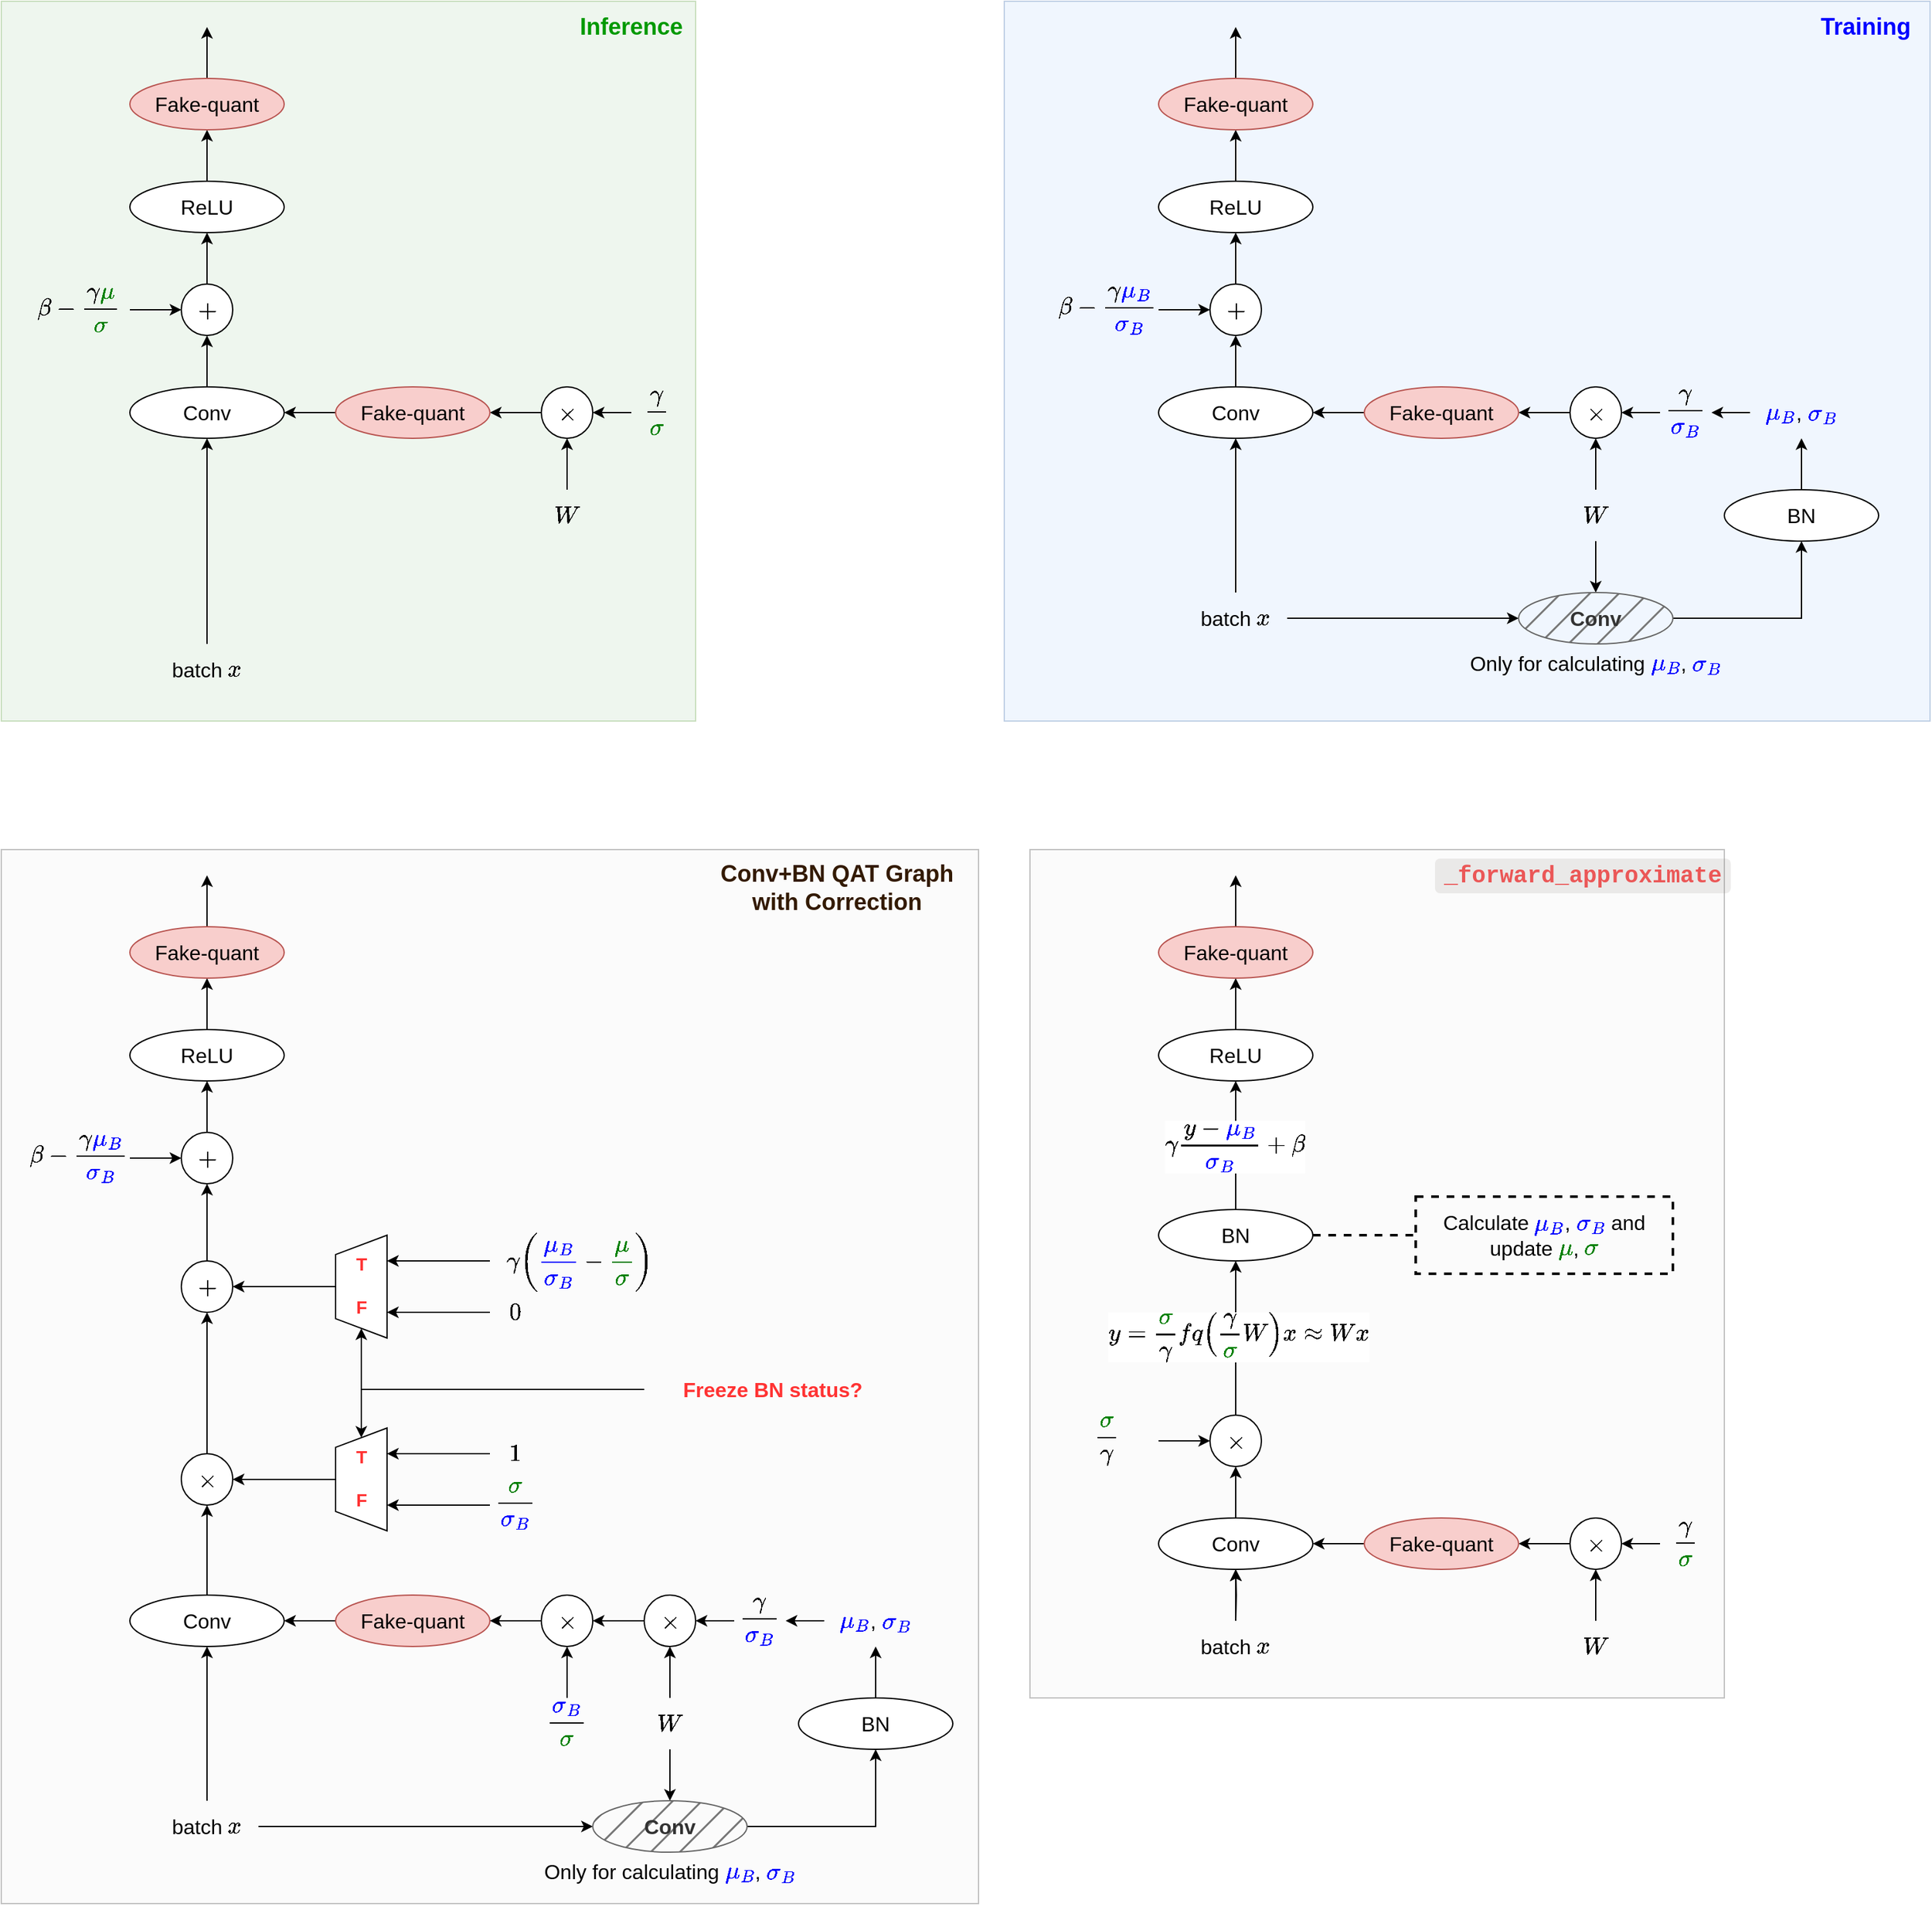 <mxfile version="26.2.14">
  <diagram name="第 1 页" id="V4FhjFK_b_Jd0f29xF1O">
    <mxGraphModel dx="1240" dy="683" grid="1" gridSize="10" guides="1" tooltips="1" connect="1" arrows="1" fold="1" page="1" pageScale="1" pageWidth="1654" pageHeight="2336" math="1" shadow="0">
      <root>
        <mxCell id="0" />
        <mxCell id="1" parent="0" />
        <mxCell id="MZ6UVuAmqgOo6d90xf3m-99" value="" style="group" parent="1" vertex="1" connectable="0">
          <mxGeometry x="60" y="20" width="540" height="560" as="geometry" />
        </mxCell>
        <mxCell id="MZ6UVuAmqgOo6d90xf3m-96" value="" style="rounded=0;whiteSpace=wrap;html=1;fillColor=#d5e8d4;strokeColor=#82b366;opacity=40;" parent="MZ6UVuAmqgOo6d90xf3m-99" vertex="1">
          <mxGeometry width="540" height="560" as="geometry" />
        </mxCell>
        <mxCell id="MZ6UVuAmqgOo6d90xf3m-70" style="edgeStyle=orthogonalEdgeStyle;rounded=0;orthogonalLoop=1;jettySize=auto;html=1;exitX=0.5;exitY=0;exitDx=0;exitDy=0;entryX=0.5;entryY=1;entryDx=0;entryDy=0;" parent="MZ6UVuAmqgOo6d90xf3m-99" source="MZ6UVuAmqgOo6d90xf3m-71" target="MZ6UVuAmqgOo6d90xf3m-93" edge="1">
          <mxGeometry relative="1" as="geometry" />
        </mxCell>
        <mxCell id="MZ6UVuAmqgOo6d90xf3m-71" value="batch `x`" style="text;html=1;align=center;verticalAlign=middle;whiteSpace=wrap;rounded=0;fontSize=16;" parent="MZ6UVuAmqgOo6d90xf3m-99" vertex="1">
          <mxGeometry x="120" y="500" width="80" height="40" as="geometry" />
        </mxCell>
        <mxCell id="MZ6UVuAmqgOo6d90xf3m-74" style="edgeStyle=orthogonalEdgeStyle;rounded=0;orthogonalLoop=1;jettySize=auto;html=1;exitX=0;exitY=0.5;exitDx=0;exitDy=0;entryX=1;entryY=0.5;entryDx=0;entryDy=0;" parent="MZ6UVuAmqgOo6d90xf3m-99" source="MZ6UVuAmqgOo6d90xf3m-83" target="MZ6UVuAmqgOo6d90xf3m-77" edge="1">
          <mxGeometry relative="1" as="geometry" />
        </mxCell>
        <mxCell id="MZ6UVuAmqgOo6d90xf3m-76" style="edgeStyle=orthogonalEdgeStyle;rounded=0;orthogonalLoop=1;jettySize=auto;html=1;exitX=0;exitY=0.5;exitDx=0;exitDy=0;entryX=1;entryY=0.5;entryDx=0;entryDy=0;" parent="MZ6UVuAmqgOo6d90xf3m-99" source="MZ6UVuAmqgOo6d90xf3m-77" target="MZ6UVuAmqgOo6d90xf3m-81" edge="1">
          <mxGeometry relative="1" as="geometry" />
        </mxCell>
        <mxCell id="MZ6UVuAmqgOo6d90xf3m-77" value="`\times`" style="ellipse;whiteSpace=wrap;html=1;aspect=fixed;fontSize=16;" parent="MZ6UVuAmqgOo6d90xf3m-99" vertex="1">
          <mxGeometry x="420" y="300" width="40" height="40" as="geometry" />
        </mxCell>
        <mxCell id="MZ6UVuAmqgOo6d90xf3m-78" style="edgeStyle=orthogonalEdgeStyle;rounded=0;orthogonalLoop=1;jettySize=auto;html=1;exitX=0.5;exitY=0;exitDx=0;exitDy=0;entryX=0.5;entryY=1;entryDx=0;entryDy=0;" parent="MZ6UVuAmqgOo6d90xf3m-99" source="MZ6UVuAmqgOo6d90xf3m-79" target="MZ6UVuAmqgOo6d90xf3m-77" edge="1">
          <mxGeometry relative="1" as="geometry">
            <mxPoint x="440" y="380" as="sourcePoint" />
          </mxGeometry>
        </mxCell>
        <mxCell id="MZ6UVuAmqgOo6d90xf3m-79" value="`W`" style="text;html=1;align=center;verticalAlign=middle;whiteSpace=wrap;rounded=0;fontSize=16;" parent="MZ6UVuAmqgOo6d90xf3m-99" vertex="1">
          <mxGeometry x="400" y="380" width="80" height="40" as="geometry" />
        </mxCell>
        <mxCell id="MZ6UVuAmqgOo6d90xf3m-80" style="edgeStyle=orthogonalEdgeStyle;rounded=0;orthogonalLoop=1;jettySize=auto;html=1;exitX=0;exitY=0.5;exitDx=0;exitDy=0;entryX=1;entryY=0.5;entryDx=0;entryDy=0;" parent="MZ6UVuAmqgOo6d90xf3m-99" source="MZ6UVuAmqgOo6d90xf3m-81" target="MZ6UVuAmqgOo6d90xf3m-93" edge="1">
          <mxGeometry relative="1" as="geometry" />
        </mxCell>
        <mxCell id="MZ6UVuAmqgOo6d90xf3m-81" value="Fake-quant" style="ellipse;whiteSpace=wrap;html=1;fontSize=16;fillColor=#f8cecc;strokeColor=#b85450;" parent="MZ6UVuAmqgOo6d90xf3m-99" vertex="1">
          <mxGeometry x="260" y="300" width="120" height="40" as="geometry" />
        </mxCell>
        <mxCell id="MZ6UVuAmqgOo6d90xf3m-83" value="`\frac{\gamma}{ \color{green}{\sigma} }`" style="text;html=1;align=center;verticalAlign=middle;whiteSpace=wrap;rounded=0;fontSize=16;" parent="MZ6UVuAmqgOo6d90xf3m-99" vertex="1">
          <mxGeometry x="490" y="300" width="40" height="40" as="geometry" />
        </mxCell>
        <mxCell id="MZ6UVuAmqgOo6d90xf3m-84" style="edgeStyle=orthogonalEdgeStyle;rounded=0;orthogonalLoop=1;jettySize=auto;html=1;exitX=0.5;exitY=0;exitDx=0;exitDy=0;entryX=0.5;entryY=1;entryDx=0;entryDy=0;" parent="MZ6UVuAmqgOo6d90xf3m-99" source="MZ6UVuAmqgOo6d90xf3m-85" target="MZ6UVuAmqgOo6d90xf3m-89" edge="1">
          <mxGeometry relative="1" as="geometry" />
        </mxCell>
        <mxCell id="MZ6UVuAmqgOo6d90xf3m-85" value="`+`" style="ellipse;whiteSpace=wrap;html=1;aspect=fixed;fontSize=16;" parent="MZ6UVuAmqgOo6d90xf3m-99" vertex="1">
          <mxGeometry x="140" y="220" width="40" height="40" as="geometry" />
        </mxCell>
        <mxCell id="MZ6UVuAmqgOo6d90xf3m-86" style="edgeStyle=orthogonalEdgeStyle;rounded=0;orthogonalLoop=1;jettySize=auto;html=1;exitX=1;exitY=0.5;exitDx=0;exitDy=0;entryX=0;entryY=0.5;entryDx=0;entryDy=0;" parent="MZ6UVuAmqgOo6d90xf3m-99" source="MZ6UVuAmqgOo6d90xf3m-87" target="MZ6UVuAmqgOo6d90xf3m-85" edge="1">
          <mxGeometry relative="1" as="geometry" />
        </mxCell>
        <mxCell id="MZ6UVuAmqgOo6d90xf3m-87" value="`\beta-\frac{\gamma \color{green}{\mu} }{ \color{green}{\sigma} }`" style="text;html=1;align=center;verticalAlign=middle;whiteSpace=wrap;rounded=0;fontSize=16;" parent="MZ6UVuAmqgOo6d90xf3m-99" vertex="1">
          <mxGeometry x="20" y="220" width="80" height="40" as="geometry" />
        </mxCell>
        <mxCell id="MZ6UVuAmqgOo6d90xf3m-88" style="edgeStyle=orthogonalEdgeStyle;rounded=0;orthogonalLoop=1;jettySize=auto;html=1;exitX=0.5;exitY=0;exitDx=0;exitDy=0;entryX=0.5;entryY=1;entryDx=0;entryDy=0;" parent="MZ6UVuAmqgOo6d90xf3m-99" source="MZ6UVuAmqgOo6d90xf3m-89" target="MZ6UVuAmqgOo6d90xf3m-91" edge="1">
          <mxGeometry relative="1" as="geometry" />
        </mxCell>
        <mxCell id="MZ6UVuAmqgOo6d90xf3m-89" value="ReLU" style="ellipse;whiteSpace=wrap;html=1;fontSize=16;" parent="MZ6UVuAmqgOo6d90xf3m-99" vertex="1">
          <mxGeometry x="100" y="140" width="120" height="40" as="geometry" />
        </mxCell>
        <mxCell id="MZ6UVuAmqgOo6d90xf3m-90" style="edgeStyle=orthogonalEdgeStyle;rounded=0;orthogonalLoop=1;jettySize=auto;html=1;exitX=0.5;exitY=0;exitDx=0;exitDy=0;" parent="MZ6UVuAmqgOo6d90xf3m-99" source="MZ6UVuAmqgOo6d90xf3m-91" edge="1">
          <mxGeometry relative="1" as="geometry">
            <mxPoint x="160" y="20" as="targetPoint" />
          </mxGeometry>
        </mxCell>
        <mxCell id="MZ6UVuAmqgOo6d90xf3m-91" value="Fake-quant" style="ellipse;whiteSpace=wrap;html=1;fontSize=16;fillColor=#f8cecc;strokeColor=#b85450;" parent="MZ6UVuAmqgOo6d90xf3m-99" vertex="1">
          <mxGeometry x="100" y="60" width="120" height="40" as="geometry" />
        </mxCell>
        <mxCell id="MZ6UVuAmqgOo6d90xf3m-92" style="edgeStyle=orthogonalEdgeStyle;rounded=0;orthogonalLoop=1;jettySize=auto;html=1;exitX=0.5;exitY=0;exitDx=0;exitDy=0;entryX=0.5;entryY=1;entryDx=0;entryDy=0;" parent="MZ6UVuAmqgOo6d90xf3m-99" source="MZ6UVuAmqgOo6d90xf3m-93" target="MZ6UVuAmqgOo6d90xf3m-85" edge="1">
          <mxGeometry relative="1" as="geometry" />
        </mxCell>
        <mxCell id="MZ6UVuAmqgOo6d90xf3m-93" value="Conv" style="ellipse;whiteSpace=wrap;html=1;fontSize=16;" parent="MZ6UVuAmqgOo6d90xf3m-99" vertex="1">
          <mxGeometry x="100" y="300" width="120" height="40" as="geometry" />
        </mxCell>
        <mxCell id="MZ6UVuAmqgOo6d90xf3m-97" value="&lt;font style=&quot;font-size: 18px; color: rgb(0, 153, 0);&quot;&gt;&lt;b style=&quot;&quot;&gt;Inference&lt;/b&gt;&lt;/font&gt;" style="text;html=1;align=center;verticalAlign=middle;whiteSpace=wrap;rounded=0;" parent="MZ6UVuAmqgOo6d90xf3m-99" vertex="1">
          <mxGeometry x="440" width="100" height="40" as="geometry" />
        </mxCell>
        <mxCell id="6JRo97PUqp6hc9B2Jhx3-13" value="" style="group" parent="1" vertex="1" connectable="0">
          <mxGeometry x="840" y="20" width="720" height="560" as="geometry" />
        </mxCell>
        <mxCell id="MZ6UVuAmqgOo6d90xf3m-94" value="" style="rounded=0;whiteSpace=wrap;html=1;fillColor=#dae8fc;strokeColor=#6c8ebf;opacity=40;" parent="6JRo97PUqp6hc9B2Jhx3-13" vertex="1">
          <mxGeometry width="720" height="560" as="geometry" />
        </mxCell>
        <mxCell id="MZ6UVuAmqgOo6d90xf3m-18" style="edgeStyle=orthogonalEdgeStyle;rounded=0;orthogonalLoop=1;jettySize=auto;html=1;exitX=0.5;exitY=0;exitDx=0;exitDy=0;entryX=0.5;entryY=1;entryDx=0;entryDy=0;" parent="6JRo97PUqp6hc9B2Jhx3-13" source="MZ6UVuAmqgOo6d90xf3m-2" target="MZ6UVuAmqgOo6d90xf3m-66" edge="1">
          <mxGeometry relative="1" as="geometry" />
        </mxCell>
        <mxCell id="6JRo97PUqp6hc9B2Jhx3-6" style="edgeStyle=orthogonalEdgeStyle;rounded=0;orthogonalLoop=1;jettySize=auto;html=1;exitX=1;exitY=0.5;exitDx=0;exitDy=0;entryX=0;entryY=0.5;entryDx=0;entryDy=0;" parent="6JRo97PUqp6hc9B2Jhx3-13" source="MZ6UVuAmqgOo6d90xf3m-2" target="6JRo97PUqp6hc9B2Jhx3-2" edge="1">
          <mxGeometry relative="1" as="geometry" />
        </mxCell>
        <mxCell id="MZ6UVuAmqgOo6d90xf3m-2" value="batch `x`" style="text;html=1;align=center;verticalAlign=middle;whiteSpace=wrap;rounded=0;fontSize=16;" parent="6JRo97PUqp6hc9B2Jhx3-13" vertex="1">
          <mxGeometry x="140" y="460" width="80" height="40" as="geometry" />
        </mxCell>
        <mxCell id="MZ6UVuAmqgOo6d90xf3m-9" style="edgeStyle=orthogonalEdgeStyle;rounded=0;orthogonalLoop=1;jettySize=auto;html=1;exitX=0.5;exitY=0;exitDx=0;exitDy=0;entryX=0.5;entryY=1;entryDx=0;entryDy=0;" parent="6JRo97PUqp6hc9B2Jhx3-13" source="MZ6UVuAmqgOo6d90xf3m-6" target="MZ6UVuAmqgOo6d90xf3m-8" edge="1">
          <mxGeometry relative="1" as="geometry" />
        </mxCell>
        <mxCell id="MZ6UVuAmqgOo6d90xf3m-6" value="BN" style="ellipse;whiteSpace=wrap;html=1;fontSize=16;" parent="6JRo97PUqp6hc9B2Jhx3-13" vertex="1">
          <mxGeometry x="560" y="380" width="120" height="40" as="geometry" />
        </mxCell>
        <mxCell id="MZ6UVuAmqgOo6d90xf3m-14" style="edgeStyle=orthogonalEdgeStyle;rounded=0;orthogonalLoop=1;jettySize=auto;html=1;exitX=0;exitY=0.5;exitDx=0;exitDy=0;entryX=1;entryY=0.5;entryDx=0;entryDy=0;" parent="6JRo97PUqp6hc9B2Jhx3-13" source="MZ6UVuAmqgOo6d90xf3m-15" target="MZ6UVuAmqgOo6d90xf3m-11" edge="1">
          <mxGeometry relative="1" as="geometry" />
        </mxCell>
        <mxCell id="MZ6UVuAmqgOo6d90xf3m-8" value="`\color{blue}{\mu_B}`, `\color{blue}{\sigma_B}`" style="rounded=0;whiteSpace=wrap;html=1;fontSize=16;strokeColor=none;fillColor=none;" parent="6JRo97PUqp6hc9B2Jhx3-13" vertex="1">
          <mxGeometry x="580" y="300" width="80" height="40" as="geometry" />
        </mxCell>
        <mxCell id="MZ6UVuAmqgOo6d90xf3m-17" style="edgeStyle=orthogonalEdgeStyle;rounded=0;orthogonalLoop=1;jettySize=auto;html=1;exitX=0;exitY=0.5;exitDx=0;exitDy=0;entryX=1;entryY=0.5;entryDx=0;entryDy=0;" parent="6JRo97PUqp6hc9B2Jhx3-13" source="MZ6UVuAmqgOo6d90xf3m-11" target="MZ6UVuAmqgOo6d90xf3m-16" edge="1">
          <mxGeometry relative="1" as="geometry" />
        </mxCell>
        <mxCell id="MZ6UVuAmqgOo6d90xf3m-11" value="`\times`" style="ellipse;whiteSpace=wrap;html=1;aspect=fixed;fontSize=16;" parent="6JRo97PUqp6hc9B2Jhx3-13" vertex="1">
          <mxGeometry x="440" y="300" width="40" height="40" as="geometry" />
        </mxCell>
        <mxCell id="MZ6UVuAmqgOo6d90xf3m-13" style="edgeStyle=orthogonalEdgeStyle;rounded=0;orthogonalLoop=1;jettySize=auto;html=1;exitX=0.5;exitY=0;exitDx=0;exitDy=0;entryX=0.5;entryY=1;entryDx=0;entryDy=0;" parent="6JRo97PUqp6hc9B2Jhx3-13" source="MZ6UVuAmqgOo6d90xf3m-12" target="MZ6UVuAmqgOo6d90xf3m-11" edge="1">
          <mxGeometry relative="1" as="geometry">
            <mxPoint x="460" y="380" as="sourcePoint" />
          </mxGeometry>
        </mxCell>
        <mxCell id="6JRo97PUqp6hc9B2Jhx3-5" style="edgeStyle=orthogonalEdgeStyle;rounded=0;orthogonalLoop=1;jettySize=auto;html=1;exitX=0.5;exitY=1;exitDx=0;exitDy=0;entryX=0.5;entryY=0;entryDx=0;entryDy=0;" parent="6JRo97PUqp6hc9B2Jhx3-13" source="MZ6UVuAmqgOo6d90xf3m-12" target="6JRo97PUqp6hc9B2Jhx3-2" edge="1">
          <mxGeometry relative="1" as="geometry" />
        </mxCell>
        <mxCell id="MZ6UVuAmqgOo6d90xf3m-12" value="`W`" style="text;html=1;align=center;verticalAlign=middle;whiteSpace=wrap;rounded=0;fontSize=16;" parent="6JRo97PUqp6hc9B2Jhx3-13" vertex="1">
          <mxGeometry x="420" y="380" width="80" height="40" as="geometry" />
        </mxCell>
        <mxCell id="MZ6UVuAmqgOo6d90xf3m-67" style="edgeStyle=orthogonalEdgeStyle;rounded=0;orthogonalLoop=1;jettySize=auto;html=1;exitX=0;exitY=0.5;exitDx=0;exitDy=0;entryX=1;entryY=0.5;entryDx=0;entryDy=0;" parent="6JRo97PUqp6hc9B2Jhx3-13" source="MZ6UVuAmqgOo6d90xf3m-16" target="MZ6UVuAmqgOo6d90xf3m-66" edge="1">
          <mxGeometry relative="1" as="geometry" />
        </mxCell>
        <mxCell id="MZ6UVuAmqgOo6d90xf3m-16" value="Fake-quant" style="ellipse;whiteSpace=wrap;html=1;fontSize=16;fillColor=#f8cecc;strokeColor=#b85450;" parent="6JRo97PUqp6hc9B2Jhx3-13" vertex="1">
          <mxGeometry x="280" y="300" width="120" height="40" as="geometry" />
        </mxCell>
        <mxCell id="MZ6UVuAmqgOo6d90xf3m-19" value="" style="edgeStyle=orthogonalEdgeStyle;rounded=0;orthogonalLoop=1;jettySize=auto;html=1;exitX=0;exitY=0.5;exitDx=0;exitDy=0;entryX=1;entryY=0.5;entryDx=0;entryDy=0;" parent="6JRo97PUqp6hc9B2Jhx3-13" source="MZ6UVuAmqgOo6d90xf3m-8" target="MZ6UVuAmqgOo6d90xf3m-15" edge="1">
          <mxGeometry relative="1" as="geometry">
            <mxPoint x="580" y="320" as="sourcePoint" />
            <mxPoint x="480" y="320" as="targetPoint" />
          </mxGeometry>
        </mxCell>
        <mxCell id="MZ6UVuAmqgOo6d90xf3m-15" value="`\frac{\gamma}{ \color{blue}{\sigma_B }}`" style="text;html=1;align=center;verticalAlign=middle;whiteSpace=wrap;rounded=0;fontSize=16;" parent="6JRo97PUqp6hc9B2Jhx3-13" vertex="1">
          <mxGeometry x="510" y="300" width="40" height="40" as="geometry" />
        </mxCell>
        <mxCell id="MZ6UVuAmqgOo6d90xf3m-25" style="edgeStyle=orthogonalEdgeStyle;rounded=0;orthogonalLoop=1;jettySize=auto;html=1;exitX=0.5;exitY=0;exitDx=0;exitDy=0;entryX=0.5;entryY=1;entryDx=0;entryDy=0;" parent="6JRo97PUqp6hc9B2Jhx3-13" source="MZ6UVuAmqgOo6d90xf3m-20" target="MZ6UVuAmqgOo6d90xf3m-24" edge="1">
          <mxGeometry relative="1" as="geometry" />
        </mxCell>
        <mxCell id="MZ6UVuAmqgOo6d90xf3m-20" value="`+`" style="ellipse;whiteSpace=wrap;html=1;aspect=fixed;fontSize=16;" parent="6JRo97PUqp6hc9B2Jhx3-13" vertex="1">
          <mxGeometry x="160" y="220" width="40" height="40" as="geometry" />
        </mxCell>
        <mxCell id="MZ6UVuAmqgOo6d90xf3m-23" style="edgeStyle=orthogonalEdgeStyle;rounded=0;orthogonalLoop=1;jettySize=auto;html=1;exitX=1;exitY=0.5;exitDx=0;exitDy=0;entryX=0;entryY=0.5;entryDx=0;entryDy=0;" parent="6JRo97PUqp6hc9B2Jhx3-13" source="MZ6UVuAmqgOo6d90xf3m-22" target="MZ6UVuAmqgOo6d90xf3m-20" edge="1">
          <mxGeometry relative="1" as="geometry" />
        </mxCell>
        <mxCell id="MZ6UVuAmqgOo6d90xf3m-22" value="`\beta-\frac{\gamma \color{blue}{\mu_B }} { \color{blue}{\sigma_B }}`" style="text;html=1;align=center;verticalAlign=middle;whiteSpace=wrap;rounded=0;fontSize=16;" parent="6JRo97PUqp6hc9B2Jhx3-13" vertex="1">
          <mxGeometry x="40" y="220" width="80" height="40" as="geometry" />
        </mxCell>
        <mxCell id="MZ6UVuAmqgOo6d90xf3m-27" style="edgeStyle=orthogonalEdgeStyle;rounded=0;orthogonalLoop=1;jettySize=auto;html=1;exitX=0.5;exitY=0;exitDx=0;exitDy=0;entryX=0.5;entryY=1;entryDx=0;entryDy=0;" parent="6JRo97PUqp6hc9B2Jhx3-13" source="MZ6UVuAmqgOo6d90xf3m-24" target="MZ6UVuAmqgOo6d90xf3m-26" edge="1">
          <mxGeometry relative="1" as="geometry" />
        </mxCell>
        <mxCell id="MZ6UVuAmqgOo6d90xf3m-24" value="ReLU" style="ellipse;whiteSpace=wrap;html=1;fontSize=16;" parent="6JRo97PUqp6hc9B2Jhx3-13" vertex="1">
          <mxGeometry x="120" y="140" width="120" height="40" as="geometry" />
        </mxCell>
        <mxCell id="MZ6UVuAmqgOo6d90xf3m-28" style="edgeStyle=orthogonalEdgeStyle;rounded=0;orthogonalLoop=1;jettySize=auto;html=1;exitX=0.5;exitY=0;exitDx=0;exitDy=0;" parent="6JRo97PUqp6hc9B2Jhx3-13" source="MZ6UVuAmqgOo6d90xf3m-26" edge="1">
          <mxGeometry relative="1" as="geometry">
            <mxPoint x="180" y="20" as="targetPoint" />
          </mxGeometry>
        </mxCell>
        <mxCell id="MZ6UVuAmqgOo6d90xf3m-26" value="Fake-quant" style="ellipse;whiteSpace=wrap;html=1;fontSize=16;fillColor=#f8cecc;strokeColor=#b85450;" parent="6JRo97PUqp6hc9B2Jhx3-13" vertex="1">
          <mxGeometry x="120" y="60" width="120" height="40" as="geometry" />
        </mxCell>
        <mxCell id="MZ6UVuAmqgOo6d90xf3m-68" style="edgeStyle=orthogonalEdgeStyle;rounded=0;orthogonalLoop=1;jettySize=auto;html=1;exitX=0.5;exitY=0;exitDx=0;exitDy=0;entryX=0.5;entryY=1;entryDx=0;entryDy=0;" parent="6JRo97PUqp6hc9B2Jhx3-13" source="MZ6UVuAmqgOo6d90xf3m-66" target="MZ6UVuAmqgOo6d90xf3m-20" edge="1">
          <mxGeometry relative="1" as="geometry" />
        </mxCell>
        <mxCell id="MZ6UVuAmqgOo6d90xf3m-66" value="Conv" style="ellipse;whiteSpace=wrap;html=1;fontSize=16;" parent="6JRo97PUqp6hc9B2Jhx3-13" vertex="1">
          <mxGeometry x="120" y="300" width="120" height="40" as="geometry" />
        </mxCell>
        <mxCell id="MZ6UVuAmqgOo6d90xf3m-95" value="&lt;font style=&quot;font-size: 18px; color: rgb(0, 0, 255);&quot;&gt;&lt;b&gt;Training&lt;/b&gt;&lt;/font&gt;" style="text;html=1;align=center;verticalAlign=middle;whiteSpace=wrap;rounded=0;" parent="6JRo97PUqp6hc9B2Jhx3-13" vertex="1">
          <mxGeometry x="620" width="100" height="40" as="geometry" />
        </mxCell>
        <mxCell id="6JRo97PUqp6hc9B2Jhx3-4" style="edgeStyle=orthogonalEdgeStyle;rounded=0;orthogonalLoop=1;jettySize=auto;html=1;exitX=1;exitY=0.5;exitDx=0;exitDy=0;entryX=0.5;entryY=1;entryDx=0;entryDy=0;" parent="6JRo97PUqp6hc9B2Jhx3-13" source="6JRo97PUqp6hc9B2Jhx3-2" target="MZ6UVuAmqgOo6d90xf3m-6" edge="1">
          <mxGeometry relative="1" as="geometry" />
        </mxCell>
        <mxCell id="6JRo97PUqp6hc9B2Jhx3-2" value="Conv" style="ellipse;whiteSpace=wrap;html=1;fontSize=16;fillColor=#777777;fontColor=#333333;strokeColor=#666666;fontStyle=1;fillStyle=hatch;" parent="6JRo97PUqp6hc9B2Jhx3-13" vertex="1">
          <mxGeometry x="400" y="460" width="120" height="40" as="geometry" />
        </mxCell>
        <mxCell id="6JRo97PUqp6hc9B2Jhx3-7" value="Only for calculating `\color{blue}{\mu_B}`, `\color{blue}{\sigma_B}`" style="text;html=1;align=center;verticalAlign=middle;whiteSpace=wrap;rounded=0;fontFamily=Helvetica;fontSize=16;fontColor=default;" parent="6JRo97PUqp6hc9B2Jhx3-13" vertex="1">
          <mxGeometry x="340" y="500" width="240" height="30" as="geometry" />
        </mxCell>
        <mxCell id="grTZklxO_AhVUamrm3Sz-2" value="" style="rounded=0;whiteSpace=wrap;html=1;fillColor=#f5f5f5;strokeColor=#666666;opacity=40;container=0;align=center;verticalAlign=middle;fontFamily=Helvetica;fontSize=12;fontColor=#333333;" vertex="1" parent="1">
          <mxGeometry x="860" y="680" width="540" height="660" as="geometry" />
        </mxCell>
        <mxCell id="grTZklxO_AhVUamrm3Sz-3" style="edgeStyle=orthogonalEdgeStyle;rounded=0;orthogonalLoop=1;jettySize=auto;html=1;exitX=0.5;exitY=0;exitDx=0;exitDy=0;entryX=0.5;entryY=1;entryDx=0;entryDy=0;" edge="1" parent="1" target="grTZklxO_AhVUamrm3Sz-22">
          <mxGeometry relative="1" as="geometry">
            <mxPoint x="1020" y="1280" as="sourcePoint" />
          </mxGeometry>
        </mxCell>
        <mxCell id="grTZklxO_AhVUamrm3Sz-33" value="" style="edgeStyle=orthogonalEdgeStyle;rounded=0;orthogonalLoop=1;jettySize=auto;html=1;exitX=0.5;exitY=0;exitDx=0;exitDy=0;" edge="1" parent="1" source="grTZklxO_AhVUamrm3Sz-4" target="grTZklxO_AhVUamrm3Sz-22">
          <mxGeometry relative="1" as="geometry" />
        </mxCell>
        <mxCell id="grTZklxO_AhVUamrm3Sz-4" value="batch `x`" style="text;html=1;align=center;verticalAlign=middle;whiteSpace=wrap;rounded=0;fontSize=16;container=0;" vertex="1" parent="1">
          <mxGeometry x="980" y="1280" width="80" height="40" as="geometry" />
        </mxCell>
        <mxCell id="grTZklxO_AhVUamrm3Sz-5" style="edgeStyle=orthogonalEdgeStyle;rounded=0;orthogonalLoop=1;jettySize=auto;html=1;exitX=0;exitY=0.5;exitDx=0;exitDy=0;entryX=1;entryY=0.5;entryDx=0;entryDy=0;" edge="1" parent="1" source="grTZklxO_AhVUamrm3Sz-12" target="grTZklxO_AhVUamrm3Sz-7">
          <mxGeometry relative="1" as="geometry" />
        </mxCell>
        <mxCell id="grTZklxO_AhVUamrm3Sz-6" style="edgeStyle=orthogonalEdgeStyle;rounded=0;orthogonalLoop=1;jettySize=auto;html=1;exitX=0;exitY=0.5;exitDx=0;exitDy=0;entryX=1;entryY=0.5;entryDx=0;entryDy=0;" edge="1" parent="1" source="grTZklxO_AhVUamrm3Sz-7" target="grTZklxO_AhVUamrm3Sz-11">
          <mxGeometry relative="1" as="geometry" />
        </mxCell>
        <mxCell id="grTZklxO_AhVUamrm3Sz-7" value="`\times`" style="ellipse;whiteSpace=wrap;html=1;aspect=fixed;fontSize=16;container=0;" vertex="1" parent="1">
          <mxGeometry x="1280" y="1200" width="40" height="40" as="geometry" />
        </mxCell>
        <mxCell id="grTZklxO_AhVUamrm3Sz-8" style="edgeStyle=orthogonalEdgeStyle;rounded=0;orthogonalLoop=1;jettySize=auto;html=1;exitX=0.5;exitY=0;exitDx=0;exitDy=0;entryX=0.5;entryY=1;entryDx=0;entryDy=0;" edge="1" parent="1" source="grTZklxO_AhVUamrm3Sz-9" target="grTZklxO_AhVUamrm3Sz-7">
          <mxGeometry relative="1" as="geometry">
            <mxPoint x="1300" y="1280" as="sourcePoint" />
          </mxGeometry>
        </mxCell>
        <mxCell id="grTZklxO_AhVUamrm3Sz-9" value="`W`" style="text;html=1;align=center;verticalAlign=middle;whiteSpace=wrap;rounded=0;fontSize=16;container=0;" vertex="1" parent="1">
          <mxGeometry x="1260" y="1280" width="80" height="40" as="geometry" />
        </mxCell>
        <mxCell id="grTZklxO_AhVUamrm3Sz-10" style="edgeStyle=orthogonalEdgeStyle;rounded=0;orthogonalLoop=1;jettySize=auto;html=1;exitX=0;exitY=0.5;exitDx=0;exitDy=0;entryX=1;entryY=0.5;entryDx=0;entryDy=0;" edge="1" parent="1" source="grTZklxO_AhVUamrm3Sz-11" target="grTZklxO_AhVUamrm3Sz-22">
          <mxGeometry relative="1" as="geometry" />
        </mxCell>
        <mxCell id="grTZklxO_AhVUamrm3Sz-11" value="Fake-quant" style="ellipse;whiteSpace=wrap;html=1;fontSize=16;fillColor=#f8cecc;strokeColor=#b85450;container=0;" vertex="1" parent="1">
          <mxGeometry x="1120" y="1200" width="120" height="40" as="geometry" />
        </mxCell>
        <mxCell id="grTZklxO_AhVUamrm3Sz-12" value="`\frac{\gamma}{ \color{green}{\sigma} }`" style="text;html=1;align=center;verticalAlign=middle;whiteSpace=wrap;rounded=0;fontSize=16;container=0;" vertex="1" parent="1">
          <mxGeometry x="1350" y="1200" width="40" height="40" as="geometry" />
        </mxCell>
        <mxCell id="grTZklxO_AhVUamrm3Sz-26" style="edgeStyle=orthogonalEdgeStyle;rounded=0;orthogonalLoop=1;jettySize=auto;html=1;exitX=0.5;exitY=0;exitDx=0;exitDy=0;entryX=0.5;entryY=1;entryDx=0;entryDy=0;" edge="1" parent="1" source="grTZklxO_AhVUamrm3Sz-14" target="grTZklxO_AhVUamrm3Sz-25">
          <mxGeometry relative="1" as="geometry" />
        </mxCell>
        <mxCell id="grTZklxO_AhVUamrm3Sz-30" value="&lt;font&gt;`y=\frac{\color{green}{\sigma}}{\gamma}fq\left(\frac{\gamma}{\color{green}{\sigma}}W\right)x \approx Wx`&lt;/font&gt;" style="edgeLabel;html=1;align=center;verticalAlign=middle;resizable=0;points=[];fontSize=16;" vertex="1" connectable="0" parent="grTZklxO_AhVUamrm3Sz-26">
          <mxGeometry x="-0.42" y="-2" relative="1" as="geometry">
            <mxPoint y="-26" as="offset" />
          </mxGeometry>
        </mxCell>
        <mxCell id="grTZklxO_AhVUamrm3Sz-14" value="`\times`" style="ellipse;whiteSpace=wrap;html=1;aspect=fixed;fontSize=16;container=0;" vertex="1" parent="1">
          <mxGeometry x="1000" y="1120" width="40" height="40" as="geometry" />
        </mxCell>
        <mxCell id="grTZklxO_AhVUamrm3Sz-15" style="edgeStyle=orthogonalEdgeStyle;rounded=0;orthogonalLoop=1;jettySize=auto;html=1;exitX=1;exitY=0.5;exitDx=0;exitDy=0;entryX=0;entryY=0.5;entryDx=0;entryDy=0;" edge="1" parent="1" source="grTZklxO_AhVUamrm3Sz-16" target="grTZklxO_AhVUamrm3Sz-14">
          <mxGeometry relative="1" as="geometry" />
        </mxCell>
        <mxCell id="grTZklxO_AhVUamrm3Sz-16" value="`\frac{ \color{green}{\sigma} }{ \gamma }`" style="text;html=1;align=center;verticalAlign=middle;whiteSpace=wrap;rounded=0;fontSize=16;container=0;" vertex="1" parent="1">
          <mxGeometry x="880" y="1120" width="80" height="40" as="geometry" />
        </mxCell>
        <mxCell id="grTZklxO_AhVUamrm3Sz-17" style="edgeStyle=orthogonalEdgeStyle;rounded=0;orthogonalLoop=1;jettySize=auto;html=1;exitX=0.5;exitY=0;exitDx=0;exitDy=0;entryX=0.5;entryY=1;entryDx=0;entryDy=0;" edge="1" parent="1" source="grTZklxO_AhVUamrm3Sz-18" target="grTZklxO_AhVUamrm3Sz-20">
          <mxGeometry relative="1" as="geometry" />
        </mxCell>
        <mxCell id="grTZklxO_AhVUamrm3Sz-18" value="ReLU" style="ellipse;whiteSpace=wrap;html=1;fontSize=16;container=0;" vertex="1" parent="1">
          <mxGeometry x="960" y="820" width="120" height="40" as="geometry" />
        </mxCell>
        <mxCell id="grTZklxO_AhVUamrm3Sz-19" style="edgeStyle=orthogonalEdgeStyle;rounded=0;orthogonalLoop=1;jettySize=auto;html=1;exitX=0.5;exitY=0;exitDx=0;exitDy=0;" edge="1" parent="1" source="grTZklxO_AhVUamrm3Sz-20">
          <mxGeometry relative="1" as="geometry">
            <mxPoint x="1020" y="700" as="targetPoint" />
          </mxGeometry>
        </mxCell>
        <mxCell id="grTZklxO_AhVUamrm3Sz-20" value="Fake-quant" style="ellipse;whiteSpace=wrap;html=1;fontSize=16;fillColor=#f8cecc;strokeColor=#b85450;container=0;" vertex="1" parent="1">
          <mxGeometry x="960" y="740" width="120" height="40" as="geometry" />
        </mxCell>
        <mxCell id="grTZklxO_AhVUamrm3Sz-21" style="edgeStyle=orthogonalEdgeStyle;rounded=0;orthogonalLoop=1;jettySize=auto;html=1;exitX=0.5;exitY=0;exitDx=0;exitDy=0;entryX=0.5;entryY=1;entryDx=0;entryDy=0;" edge="1" parent="1" source="grTZklxO_AhVUamrm3Sz-22" target="grTZklxO_AhVUamrm3Sz-14">
          <mxGeometry relative="1" as="geometry" />
        </mxCell>
        <mxCell id="grTZklxO_AhVUamrm3Sz-22" value="Conv" style="ellipse;whiteSpace=wrap;html=1;fontSize=16;container=0;" vertex="1" parent="1">
          <mxGeometry x="960" y="1200" width="120" height="40" as="geometry" />
        </mxCell>
        <mxCell id="grTZklxO_AhVUamrm3Sz-23" value="&lt;span style=&quot;font-family: SFMono-Regular, Menlo, Consolas, &amp;quot;PT Mono&amp;quot;, &amp;quot;Liberation Mono&amp;quot;, Courier, monospace; line-height: normal; background: rgba(135, 131, 120, 0.15); color: rgb(235, 87, 87); border-radius: 4px; padding: 0.2em 0.4em;&quot; data-token-index=&quot;0&quot; spellcheck=&quot;false&quot; class=&quot;notion-enable-hover&quot;&gt;_forward_approximate&lt;/span&gt;" style="text;html=1;align=center;verticalAlign=middle;whiteSpace=wrap;rounded=0;container=0;fontSize=18;fontStyle=1" vertex="1" parent="1">
          <mxGeometry x="1180" y="680" width="220" height="40" as="geometry" />
        </mxCell>
        <mxCell id="grTZklxO_AhVUamrm3Sz-24" value="" style="group" vertex="1" connectable="0" parent="1">
          <mxGeometry x="60" y="680" width="760" height="820" as="geometry" />
        </mxCell>
        <mxCell id="MZ6UVuAmqgOo6d90xf3m-192" value="" style="rounded=0;whiteSpace=wrap;html=1;fillColor=#f5f5f5;strokeColor=#666666;opacity=40;fontColor=#333333;" parent="grTZklxO_AhVUamrm3Sz-24" vertex="1">
          <mxGeometry width="760" height="820" as="geometry" />
        </mxCell>
        <mxCell id="MZ6UVuAmqgOo6d90xf3m-103" style="edgeStyle=orthogonalEdgeStyle;rounded=0;orthogonalLoop=1;jettySize=auto;html=1;exitX=0.5;exitY=0;exitDx=0;exitDy=0;entryX=0.5;entryY=1;entryDx=0;entryDy=0;" parent="grTZklxO_AhVUamrm3Sz-24" source="MZ6UVuAmqgOo6d90xf3m-104" target="MZ6UVuAmqgOo6d90xf3m-126" edge="1">
          <mxGeometry relative="1" as="geometry" />
        </mxCell>
        <mxCell id="6JRo97PUqp6hc9B2Jhx3-12" style="edgeStyle=orthogonalEdgeStyle;rounded=0;orthogonalLoop=1;jettySize=auto;html=1;exitX=1;exitY=0.5;exitDx=0;exitDy=0;entryX=0;entryY=0.5;entryDx=0;entryDy=0;" parent="grTZklxO_AhVUamrm3Sz-24" source="MZ6UVuAmqgOo6d90xf3m-104" target="6JRo97PUqp6hc9B2Jhx3-9" edge="1">
          <mxGeometry relative="1" as="geometry" />
        </mxCell>
        <mxCell id="MZ6UVuAmqgOo6d90xf3m-104" value="batch `x`" style="text;html=1;align=center;verticalAlign=middle;whiteSpace=wrap;rounded=0;fontSize=16;" parent="grTZklxO_AhVUamrm3Sz-24" vertex="1">
          <mxGeometry x="120" y="740" width="80" height="40" as="geometry" />
        </mxCell>
        <mxCell id="MZ6UVuAmqgOo6d90xf3m-105" style="edgeStyle=orthogonalEdgeStyle;rounded=0;orthogonalLoop=1;jettySize=auto;html=1;exitX=0.5;exitY=0;exitDx=0;exitDy=0;entryX=0.5;entryY=1;entryDx=0;entryDy=0;" parent="grTZklxO_AhVUamrm3Sz-24" source="MZ6UVuAmqgOo6d90xf3m-106" target="MZ6UVuAmqgOo6d90xf3m-108" edge="1">
          <mxGeometry relative="1" as="geometry" />
        </mxCell>
        <mxCell id="MZ6UVuAmqgOo6d90xf3m-106" value="BN" style="ellipse;whiteSpace=wrap;html=1;fontSize=16;" parent="grTZklxO_AhVUamrm3Sz-24" vertex="1">
          <mxGeometry x="620" y="660" width="120" height="40" as="geometry" />
        </mxCell>
        <mxCell id="MZ6UVuAmqgOo6d90xf3m-107" style="edgeStyle=orthogonalEdgeStyle;rounded=0;orthogonalLoop=1;jettySize=auto;html=1;exitX=0;exitY=0.5;exitDx=0;exitDy=0;entryX=1;entryY=0.5;entryDx=0;entryDy=0;" parent="grTZklxO_AhVUamrm3Sz-24" source="MZ6UVuAmqgOo6d90xf3m-116" target="MZ6UVuAmqgOo6d90xf3m-110" edge="1">
          <mxGeometry relative="1" as="geometry" />
        </mxCell>
        <mxCell id="MZ6UVuAmqgOo6d90xf3m-108" value="`\color{blue}{\mu_B}`, `\color{blue}{\sigma_B}`" style="rounded=0;whiteSpace=wrap;html=1;fontSize=16;strokeColor=none;fillColor=none;" parent="grTZklxO_AhVUamrm3Sz-24" vertex="1">
          <mxGeometry x="640" y="580" width="80" height="40" as="geometry" />
        </mxCell>
        <mxCell id="MZ6UVuAmqgOo6d90xf3m-129" style="edgeStyle=orthogonalEdgeStyle;rounded=0;orthogonalLoop=1;jettySize=auto;html=1;exitX=0;exitY=0.5;exitDx=0;exitDy=0;entryX=1;entryY=0.5;entryDx=0;entryDy=0;" parent="grTZklxO_AhVUamrm3Sz-24" source="MZ6UVuAmqgOo6d90xf3m-110" target="MZ6UVuAmqgOo6d90xf3m-128" edge="1">
          <mxGeometry relative="1" as="geometry" />
        </mxCell>
        <mxCell id="MZ6UVuAmqgOo6d90xf3m-110" value="`\times`" style="ellipse;whiteSpace=wrap;html=1;aspect=fixed;fontSize=16;" parent="grTZklxO_AhVUamrm3Sz-24" vertex="1">
          <mxGeometry x="500" y="580" width="40" height="40" as="geometry" />
        </mxCell>
        <mxCell id="MZ6UVuAmqgOo6d90xf3m-111" style="edgeStyle=orthogonalEdgeStyle;rounded=0;orthogonalLoop=1;jettySize=auto;html=1;exitX=0.5;exitY=0;exitDx=0;exitDy=0;entryX=0.5;entryY=1;entryDx=0;entryDy=0;" parent="grTZklxO_AhVUamrm3Sz-24" source="MZ6UVuAmqgOo6d90xf3m-112" target="MZ6UVuAmqgOo6d90xf3m-110" edge="1">
          <mxGeometry relative="1" as="geometry">
            <mxPoint x="520.0" y="660" as="sourcePoint" />
          </mxGeometry>
        </mxCell>
        <mxCell id="6JRo97PUqp6hc9B2Jhx3-11" style="edgeStyle=orthogonalEdgeStyle;rounded=0;orthogonalLoop=1;jettySize=auto;html=1;exitX=0.5;exitY=1;exitDx=0;exitDy=0;entryX=0.5;entryY=0;entryDx=0;entryDy=0;" parent="grTZklxO_AhVUamrm3Sz-24" source="MZ6UVuAmqgOo6d90xf3m-112" target="6JRo97PUqp6hc9B2Jhx3-9" edge="1">
          <mxGeometry relative="1" as="geometry" />
        </mxCell>
        <mxCell id="MZ6UVuAmqgOo6d90xf3m-112" value="`W`" style="text;html=1;align=center;verticalAlign=middle;whiteSpace=wrap;rounded=0;fontSize=16;" parent="grTZklxO_AhVUamrm3Sz-24" vertex="1">
          <mxGeometry x="500" y="660" width="40" height="40" as="geometry" />
        </mxCell>
        <mxCell id="MZ6UVuAmqgOo6d90xf3m-113" style="edgeStyle=orthogonalEdgeStyle;rounded=0;orthogonalLoop=1;jettySize=auto;html=1;exitX=0;exitY=0.5;exitDx=0;exitDy=0;entryX=1;entryY=0.5;entryDx=0;entryDy=0;" parent="grTZklxO_AhVUamrm3Sz-24" source="MZ6UVuAmqgOo6d90xf3m-114" target="MZ6UVuAmqgOo6d90xf3m-126" edge="1">
          <mxGeometry relative="1" as="geometry" />
        </mxCell>
        <mxCell id="MZ6UVuAmqgOo6d90xf3m-114" value="Fake-quant" style="ellipse;whiteSpace=wrap;html=1;fontSize=16;fillColor=#f8cecc;strokeColor=#b85450;" parent="grTZklxO_AhVUamrm3Sz-24" vertex="1">
          <mxGeometry x="260" y="580" width="120" height="40" as="geometry" />
        </mxCell>
        <mxCell id="MZ6UVuAmqgOo6d90xf3m-115" value="" style="edgeStyle=orthogonalEdgeStyle;rounded=0;orthogonalLoop=1;jettySize=auto;html=1;exitX=0;exitY=0.5;exitDx=0;exitDy=0;entryX=1;entryY=0.5;entryDx=0;entryDy=0;" parent="grTZklxO_AhVUamrm3Sz-24" source="MZ6UVuAmqgOo6d90xf3m-108" target="MZ6UVuAmqgOo6d90xf3m-116" edge="1">
          <mxGeometry relative="1" as="geometry">
            <mxPoint x="640" y="600" as="sourcePoint" />
            <mxPoint x="540" y="600" as="targetPoint" />
          </mxGeometry>
        </mxCell>
        <mxCell id="MZ6UVuAmqgOo6d90xf3m-116" value="`\frac{\gamma}{ \color{blue}{\sigma_B }}`" style="text;html=1;align=center;verticalAlign=middle;whiteSpace=wrap;rounded=0;fontSize=16;" parent="grTZklxO_AhVUamrm3Sz-24" vertex="1">
          <mxGeometry x="570" y="580" width="40" height="40" as="geometry" />
        </mxCell>
        <mxCell id="MZ6UVuAmqgOo6d90xf3m-117" style="edgeStyle=orthogonalEdgeStyle;rounded=0;orthogonalLoop=1;jettySize=auto;html=1;exitX=0.5;exitY=0;exitDx=0;exitDy=0;entryX=0.5;entryY=1;entryDx=0;entryDy=0;" parent="grTZklxO_AhVUamrm3Sz-24" source="MZ6UVuAmqgOo6d90xf3m-118" target="MZ6UVuAmqgOo6d90xf3m-122" edge="1">
          <mxGeometry relative="1" as="geometry" />
        </mxCell>
        <mxCell id="MZ6UVuAmqgOo6d90xf3m-118" value="`+`" style="ellipse;whiteSpace=wrap;html=1;aspect=fixed;fontSize=16;" parent="grTZklxO_AhVUamrm3Sz-24" vertex="1">
          <mxGeometry x="140" y="220" width="40" height="40" as="geometry" />
        </mxCell>
        <mxCell id="MZ6UVuAmqgOo6d90xf3m-119" style="edgeStyle=orthogonalEdgeStyle;rounded=0;orthogonalLoop=1;jettySize=auto;html=1;exitX=1;exitY=0.5;exitDx=0;exitDy=0;entryX=0;entryY=0.5;entryDx=0;entryDy=0;" parent="grTZklxO_AhVUamrm3Sz-24" source="MZ6UVuAmqgOo6d90xf3m-120" target="MZ6UVuAmqgOo6d90xf3m-118" edge="1">
          <mxGeometry relative="1" as="geometry" />
        </mxCell>
        <mxCell id="MZ6UVuAmqgOo6d90xf3m-120" value="`\beta-\frac{\gamma \color{blue}{\mu_B }} { \color{blue}{\sigma_B }}`" style="text;html=1;align=center;verticalAlign=middle;whiteSpace=wrap;rounded=0;fontSize=16;" parent="grTZklxO_AhVUamrm3Sz-24" vertex="1">
          <mxGeometry x="20" y="220" width="80" height="40" as="geometry" />
        </mxCell>
        <mxCell id="MZ6UVuAmqgOo6d90xf3m-121" style="edgeStyle=orthogonalEdgeStyle;rounded=0;orthogonalLoop=1;jettySize=auto;html=1;exitX=0.5;exitY=0;exitDx=0;exitDy=0;entryX=0.5;entryY=1;entryDx=0;entryDy=0;" parent="grTZklxO_AhVUamrm3Sz-24" source="MZ6UVuAmqgOo6d90xf3m-122" target="MZ6UVuAmqgOo6d90xf3m-124" edge="1">
          <mxGeometry relative="1" as="geometry" />
        </mxCell>
        <mxCell id="MZ6UVuAmqgOo6d90xf3m-122" value="ReLU" style="ellipse;whiteSpace=wrap;html=1;fontSize=16;" parent="grTZklxO_AhVUamrm3Sz-24" vertex="1">
          <mxGeometry x="100" y="140" width="120" height="40" as="geometry" />
        </mxCell>
        <mxCell id="MZ6UVuAmqgOo6d90xf3m-123" style="edgeStyle=orthogonalEdgeStyle;rounded=0;orthogonalLoop=1;jettySize=auto;html=1;exitX=0.5;exitY=0;exitDx=0;exitDy=0;" parent="grTZklxO_AhVUamrm3Sz-24" source="MZ6UVuAmqgOo6d90xf3m-124" edge="1">
          <mxGeometry relative="1" as="geometry">
            <mxPoint x="160" y="20" as="targetPoint" />
          </mxGeometry>
        </mxCell>
        <mxCell id="MZ6UVuAmqgOo6d90xf3m-124" value="Fake-quant" style="ellipse;whiteSpace=wrap;html=1;fontSize=16;fillColor=#f8cecc;strokeColor=#b85450;" parent="grTZklxO_AhVUamrm3Sz-24" vertex="1">
          <mxGeometry x="100" y="60" width="120" height="40" as="geometry" />
        </mxCell>
        <mxCell id="MZ6UVuAmqgOo6d90xf3m-125" style="edgeStyle=orthogonalEdgeStyle;rounded=0;orthogonalLoop=1;jettySize=auto;html=1;exitX=0.5;exitY=0;exitDx=0;exitDy=0;entryX=0.5;entryY=1;entryDx=0;entryDy=0;" parent="grTZklxO_AhVUamrm3Sz-24" source="MZ6UVuAmqgOo6d90xf3m-126" target="MZ6UVuAmqgOo6d90xf3m-136" edge="1">
          <mxGeometry relative="1" as="geometry" />
        </mxCell>
        <mxCell id="MZ6UVuAmqgOo6d90xf3m-126" value="Conv" style="ellipse;whiteSpace=wrap;html=1;fontSize=16;" parent="grTZklxO_AhVUamrm3Sz-24" vertex="1">
          <mxGeometry x="100" y="580" width="120" height="40" as="geometry" />
        </mxCell>
        <mxCell id="MZ6UVuAmqgOo6d90xf3m-127" value="&lt;font style=&quot;&quot;&gt;&lt;font style=&quot;font-size: 18px;&quot;&gt;&lt;b style=&quot;&quot;&gt;Conv+BN QAT Graph with&amp;nbsp;&lt;/b&gt;&lt;/font&gt;&lt;b style=&quot;font-size: 18px;&quot;&gt;Correction&lt;/b&gt;&lt;/font&gt;" style="text;html=1;align=center;verticalAlign=middle;whiteSpace=wrap;rounded=0;fontColor=#331A00;" parent="grTZklxO_AhVUamrm3Sz-24" vertex="1">
          <mxGeometry x="540" width="220" height="60" as="geometry" />
        </mxCell>
        <mxCell id="MZ6UVuAmqgOo6d90xf3m-130" style="edgeStyle=orthogonalEdgeStyle;rounded=0;orthogonalLoop=1;jettySize=auto;html=1;exitX=0;exitY=0.5;exitDx=0;exitDy=0;entryX=1;entryY=0.5;entryDx=0;entryDy=0;" parent="grTZklxO_AhVUamrm3Sz-24" source="MZ6UVuAmqgOo6d90xf3m-128" target="MZ6UVuAmqgOo6d90xf3m-114" edge="1">
          <mxGeometry relative="1" as="geometry" />
        </mxCell>
        <mxCell id="MZ6UVuAmqgOo6d90xf3m-128" value="`\times`" style="ellipse;whiteSpace=wrap;html=1;aspect=fixed;fontSize=16;" parent="grTZklxO_AhVUamrm3Sz-24" vertex="1">
          <mxGeometry x="420" y="580" width="40" height="40" as="geometry" />
        </mxCell>
        <mxCell id="MZ6UVuAmqgOo6d90xf3m-132" style="edgeStyle=orthogonalEdgeStyle;rounded=0;orthogonalLoop=1;jettySize=auto;html=1;exitX=0.5;exitY=0;exitDx=0;exitDy=0;entryX=0.5;entryY=1;entryDx=0;entryDy=0;" parent="grTZklxO_AhVUamrm3Sz-24" source="MZ6UVuAmqgOo6d90xf3m-131" target="MZ6UVuAmqgOo6d90xf3m-128" edge="1">
          <mxGeometry relative="1" as="geometry" />
        </mxCell>
        <mxCell id="MZ6UVuAmqgOo6d90xf3m-131" value="`\frac{\color{blue}{\sigma_B}}{\color{green}{\sigma}}`" style="text;html=1;align=center;verticalAlign=middle;whiteSpace=wrap;rounded=0;fontSize=16;" parent="grTZklxO_AhVUamrm3Sz-24" vertex="1">
          <mxGeometry x="400" y="660" width="80" height="40" as="geometry" />
        </mxCell>
        <mxCell id="MZ6UVuAmqgOo6d90xf3m-144" style="edgeStyle=orthogonalEdgeStyle;rounded=0;orthogonalLoop=1;jettySize=auto;html=1;exitX=0;exitY=0.5;exitDx=0;exitDy=0;entryX=0.25;entryY=1;entryDx=0;entryDy=0;" parent="grTZklxO_AhVUamrm3Sz-24" source="MZ6UVuAmqgOo6d90xf3m-134" target="MZ6UVuAmqgOo6d90xf3m-138" edge="1">
          <mxGeometry relative="1" as="geometry" />
        </mxCell>
        <mxCell id="MZ6UVuAmqgOo6d90xf3m-134" value="`\frac{\color{green}{\sigma}}{\color{blue}{\sigma_B}}`" style="text;html=1;align=center;verticalAlign=middle;whiteSpace=wrap;rounded=0;fontSize=16;" parent="grTZklxO_AhVUamrm3Sz-24" vertex="1">
          <mxGeometry x="380" y="490" width="40" height="40" as="geometry" />
        </mxCell>
        <mxCell id="MZ6UVuAmqgOo6d90xf3m-151" style="edgeStyle=orthogonalEdgeStyle;rounded=0;orthogonalLoop=1;jettySize=auto;html=1;exitX=0.5;exitY=0;exitDx=0;exitDy=0;entryX=0.5;entryY=1;entryDx=0;entryDy=0;" parent="grTZklxO_AhVUamrm3Sz-24" source="MZ6UVuAmqgOo6d90xf3m-136" target="MZ6UVuAmqgOo6d90xf3m-150" edge="1">
          <mxGeometry relative="1" as="geometry" />
        </mxCell>
        <mxCell id="MZ6UVuAmqgOo6d90xf3m-136" value="`\times`" style="ellipse;whiteSpace=wrap;html=1;aspect=fixed;fontSize=16;" parent="grTZklxO_AhVUamrm3Sz-24" vertex="1">
          <mxGeometry x="140" y="470" width="40" height="40" as="geometry" />
        </mxCell>
        <mxCell id="MZ6UVuAmqgOo6d90xf3m-143" style="edgeStyle=orthogonalEdgeStyle;rounded=0;orthogonalLoop=1;jettySize=auto;html=1;exitX=0;exitY=0.5;exitDx=0;exitDy=0;entryX=0.75;entryY=1;entryDx=0;entryDy=0;" parent="grTZklxO_AhVUamrm3Sz-24" source="MZ6UVuAmqgOo6d90xf3m-137" target="MZ6UVuAmqgOo6d90xf3m-138" edge="1">
          <mxGeometry relative="1" as="geometry" />
        </mxCell>
        <mxCell id="MZ6UVuAmqgOo6d90xf3m-137" value="`1`" style="text;html=1;align=center;verticalAlign=middle;whiteSpace=wrap;rounded=0;fontSize=16;" parent="grTZklxO_AhVUamrm3Sz-24" vertex="1">
          <mxGeometry x="380" y="450" width="40" height="40" as="geometry" />
        </mxCell>
        <mxCell id="MZ6UVuAmqgOo6d90xf3m-142" style="edgeStyle=orthogonalEdgeStyle;rounded=0;orthogonalLoop=1;jettySize=auto;html=1;exitX=0.5;exitY=0;exitDx=0;exitDy=0;entryX=1;entryY=0.5;entryDx=0;entryDy=0;" parent="grTZklxO_AhVUamrm3Sz-24" source="MZ6UVuAmqgOo6d90xf3m-138" target="MZ6UVuAmqgOo6d90xf3m-136" edge="1">
          <mxGeometry relative="1" as="geometry" />
        </mxCell>
        <mxCell id="MZ6UVuAmqgOo6d90xf3m-138" value="&lt;b&gt;&lt;font style=&quot;color: rgb(255, 51, 51);&quot;&gt;T&lt;/font&gt;&lt;/b&gt;&lt;div&gt;&lt;b&gt;&lt;font style=&quot;color: rgb(255, 51, 51);&quot;&gt;&lt;br&gt;&lt;/font&gt;&lt;/b&gt;&lt;/div&gt;&lt;div&gt;&lt;b&gt;&lt;font style=&quot;color: rgb(255, 51, 51);&quot;&gt;F&lt;/font&gt;&lt;/b&gt;&lt;/div&gt;" style="verticalLabelPosition=middle;verticalAlign=middle;html=1;shape=trapezoid;perimeter=trapezoidPerimeter;whiteSpace=wrap;size=0.188;arcSize=10;flipV=0;labelPosition=center;align=center;rotation=-90;textDirection=vertical-rl;fontSize=14;" parent="grTZklxO_AhVUamrm3Sz-24" vertex="1">
          <mxGeometry x="240" y="470" width="80" height="40" as="geometry" />
        </mxCell>
        <mxCell id="MZ6UVuAmqgOo6d90xf3m-145" style="edgeStyle=orthogonalEdgeStyle;rounded=0;orthogonalLoop=1;jettySize=auto;html=1;exitX=0;exitY=0.5;exitDx=0;exitDy=0;entryX=0.25;entryY=1;entryDx=0;entryDy=0;" parent="grTZklxO_AhVUamrm3Sz-24" source="MZ6UVuAmqgOo6d90xf3m-146" target="MZ6UVuAmqgOo6d90xf3m-149" edge="1">
          <mxGeometry relative="1" as="geometry" />
        </mxCell>
        <mxCell id="MZ6UVuAmqgOo6d90xf3m-146" value="`0`" style="text;html=1;align=center;verticalAlign=middle;whiteSpace=wrap;rounded=0;fontSize=16;" parent="grTZklxO_AhVUamrm3Sz-24" vertex="1">
          <mxGeometry x="380" y="340" width="40" height="40" as="geometry" />
        </mxCell>
        <mxCell id="MZ6UVuAmqgOo6d90xf3m-147" style="edgeStyle=orthogonalEdgeStyle;rounded=0;orthogonalLoop=1;jettySize=auto;html=1;exitX=0;exitY=0.5;exitDx=0;exitDy=0;entryX=0.75;entryY=1;entryDx=0;entryDy=0;" parent="grTZklxO_AhVUamrm3Sz-24" source="MZ6UVuAmqgOo6d90xf3m-148" target="MZ6UVuAmqgOo6d90xf3m-149" edge="1">
          <mxGeometry relative="1" as="geometry" />
        </mxCell>
        <mxCell id="MZ6UVuAmqgOo6d90xf3m-148" value="`\gamma\left( \color{blue}{\frac{\mu_B}{\sigma_B}}- \color{green}{\frac{\mu}{\sigma}} \right)`" style="text;html=1;align=center;verticalAlign=middle;whiteSpace=wrap;rounded=0;fontSize=16;" parent="grTZklxO_AhVUamrm3Sz-24" vertex="1">
          <mxGeometry x="380" y="300" width="140" height="40" as="geometry" />
        </mxCell>
        <mxCell id="MZ6UVuAmqgOo6d90xf3m-152" style="edgeStyle=orthogonalEdgeStyle;rounded=0;orthogonalLoop=1;jettySize=auto;html=1;exitX=0.5;exitY=0;exitDx=0;exitDy=0;entryX=1;entryY=0.5;entryDx=0;entryDy=0;" parent="grTZklxO_AhVUamrm3Sz-24" source="MZ6UVuAmqgOo6d90xf3m-149" target="MZ6UVuAmqgOo6d90xf3m-150" edge="1">
          <mxGeometry relative="1" as="geometry" />
        </mxCell>
        <mxCell id="MZ6UVuAmqgOo6d90xf3m-149" value="&lt;b&gt;&lt;font style=&quot;color: rgb(255, 51, 51);&quot;&gt;T&lt;/font&gt;&lt;/b&gt;&lt;div&gt;&lt;b&gt;&lt;font style=&quot;color: rgb(255, 51, 51);&quot;&gt;&lt;br&gt;&lt;/font&gt;&lt;/b&gt;&lt;/div&gt;&lt;div&gt;&lt;b&gt;&lt;font style=&quot;color: rgb(255, 51, 51);&quot;&gt;F&lt;/font&gt;&lt;/b&gt;&lt;/div&gt;" style="verticalLabelPosition=middle;verticalAlign=middle;html=1;shape=trapezoid;perimeter=trapezoidPerimeter;whiteSpace=wrap;size=0.188;arcSize=10;flipV=0;labelPosition=center;align=center;rotation=-90;textDirection=vertical-rl;fontSize=14;" parent="grTZklxO_AhVUamrm3Sz-24" vertex="1">
          <mxGeometry x="240" y="320" width="80" height="40" as="geometry" />
        </mxCell>
        <mxCell id="MZ6UVuAmqgOo6d90xf3m-163" style="edgeStyle=orthogonalEdgeStyle;rounded=0;orthogonalLoop=1;jettySize=auto;html=1;exitX=0.5;exitY=0;exitDx=0;exitDy=0;entryX=0.5;entryY=1;entryDx=0;entryDy=0;" parent="grTZklxO_AhVUamrm3Sz-24" source="MZ6UVuAmqgOo6d90xf3m-150" target="MZ6UVuAmqgOo6d90xf3m-118" edge="1">
          <mxGeometry relative="1" as="geometry">
            <mxPoint x="160" y="260" as="targetPoint" />
          </mxGeometry>
        </mxCell>
        <mxCell id="MZ6UVuAmqgOo6d90xf3m-150" value="`+`" style="ellipse;whiteSpace=wrap;html=1;aspect=fixed;fontSize=16;" parent="grTZklxO_AhVUamrm3Sz-24" vertex="1">
          <mxGeometry x="140" y="320" width="40" height="40" as="geometry" />
        </mxCell>
        <mxCell id="MZ6UVuAmqgOo6d90xf3m-158" style="edgeStyle=orthogonalEdgeStyle;rounded=0;orthogonalLoop=1;jettySize=auto;html=1;exitX=0;exitY=0.5;exitDx=0;exitDy=0;entryX=1;entryY=0.5;entryDx=0;entryDy=0;" parent="grTZklxO_AhVUamrm3Sz-24" source="MZ6UVuAmqgOo6d90xf3m-153" target="MZ6UVuAmqgOo6d90xf3m-138" edge="1">
          <mxGeometry relative="1" as="geometry" />
        </mxCell>
        <mxCell id="MZ6UVuAmqgOo6d90xf3m-159" style="edgeStyle=orthogonalEdgeStyle;rounded=0;orthogonalLoop=1;jettySize=auto;html=1;exitX=0;exitY=0.5;exitDx=0;exitDy=0;entryX=0;entryY=0.5;entryDx=0;entryDy=0;" parent="grTZklxO_AhVUamrm3Sz-24" source="MZ6UVuAmqgOo6d90xf3m-153" target="MZ6UVuAmqgOo6d90xf3m-149" edge="1">
          <mxGeometry relative="1" as="geometry" />
        </mxCell>
        <mxCell id="MZ6UVuAmqgOo6d90xf3m-153" value="&lt;font style=&quot;color: rgb(255, 51, 51);&quot;&gt;&lt;b&gt;Freeze BN status?&lt;/b&gt;&lt;/font&gt;" style="text;html=1;align=center;verticalAlign=middle;whiteSpace=wrap;rounded=0;fontSize=16;" parent="grTZklxO_AhVUamrm3Sz-24" vertex="1">
          <mxGeometry x="500" y="400" width="200" height="40" as="geometry" />
        </mxCell>
        <mxCell id="6JRo97PUqp6hc9B2Jhx3-16" style="edgeStyle=orthogonalEdgeStyle;rounded=0;orthogonalLoop=1;jettySize=auto;html=1;exitX=1;exitY=0.5;exitDx=0;exitDy=0;entryX=0.5;entryY=1;entryDx=0;entryDy=0;" parent="grTZklxO_AhVUamrm3Sz-24" source="6JRo97PUqp6hc9B2Jhx3-9" target="MZ6UVuAmqgOo6d90xf3m-106" edge="1">
          <mxGeometry relative="1" as="geometry" />
        </mxCell>
        <mxCell id="6JRo97PUqp6hc9B2Jhx3-9" value="Conv" style="ellipse;whiteSpace=wrap;html=1;fontSize=16;fillColor=#777777;fontColor=#333333;strokeColor=#666666;fontStyle=1;fillStyle=hatch;" parent="grTZklxO_AhVUamrm3Sz-24" vertex="1">
          <mxGeometry x="460" y="740" width="120" height="40" as="geometry" />
        </mxCell>
        <mxCell id="6JRo97PUqp6hc9B2Jhx3-10" value="Only for calculating `\color{blue}{\mu_B}`, `\color{blue}{\sigma_B}`" style="text;html=1;align=center;verticalAlign=middle;whiteSpace=wrap;rounded=0;fontFamily=Helvetica;fontSize=16;fontColor=default;" parent="grTZklxO_AhVUamrm3Sz-24" vertex="1">
          <mxGeometry x="400" y="780" width="240" height="30" as="geometry" />
        </mxCell>
        <mxCell id="grTZklxO_AhVUamrm3Sz-27" style="edgeStyle=orthogonalEdgeStyle;rounded=0;orthogonalLoop=1;jettySize=auto;html=1;exitX=0.5;exitY=0;exitDx=0;exitDy=0;entryX=0.5;entryY=1;entryDx=0;entryDy=0;" edge="1" parent="1" source="grTZklxO_AhVUamrm3Sz-25" target="grTZklxO_AhVUamrm3Sz-18">
          <mxGeometry relative="1" as="geometry" />
        </mxCell>
        <mxCell id="grTZklxO_AhVUamrm3Sz-32" value="&lt;font style=&quot;font-size: 16px;&quot;&gt;`\gamma\frac{y-\color{blue}{\mu_B}}{\color{blue}{\sigma_B}}+\beta`&lt;/font&gt;" style="edgeLabel;html=1;align=center;verticalAlign=middle;resizable=0;points=[];" vertex="1" connectable="0" parent="grTZklxO_AhVUamrm3Sz-27">
          <mxGeometry x="-0.01" y="1" relative="1" as="geometry">
            <mxPoint as="offset" />
          </mxGeometry>
        </mxCell>
        <mxCell id="grTZklxO_AhVUamrm3Sz-29" style="edgeStyle=orthogonalEdgeStyle;rounded=0;orthogonalLoop=1;jettySize=auto;html=1;exitX=1;exitY=0.5;exitDx=0;exitDy=0;entryX=0;entryY=0.5;entryDx=0;entryDy=0;dashed=1;endArrow=none;startFill=0;strokeWidth=2;" edge="1" parent="1" source="grTZklxO_AhVUamrm3Sz-25" target="grTZklxO_AhVUamrm3Sz-28">
          <mxGeometry relative="1" as="geometry" />
        </mxCell>
        <mxCell id="grTZklxO_AhVUamrm3Sz-25" value="BN" style="ellipse;whiteSpace=wrap;html=1;fontSize=16;container=0;" vertex="1" parent="1">
          <mxGeometry x="960" y="960" width="120" height="40" as="geometry" />
        </mxCell>
        <mxCell id="grTZklxO_AhVUamrm3Sz-28" value="Calculate `\color{blue}{\mu_B}`, `\color{blue}{\sigma_B}` and update `\color{green}{\mu}`, `\color{green}{\sigma}`" style="rounded=0;whiteSpace=wrap;html=1;fontSize=16;fillColor=none;dashed=1;strokeWidth=2;" vertex="1" parent="1">
          <mxGeometry x="1160" y="950" width="200" height="60" as="geometry" />
        </mxCell>
      </root>
    </mxGraphModel>
  </diagram>
</mxfile>
